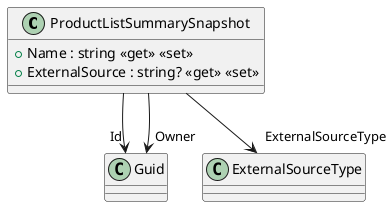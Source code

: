 @startuml
class ProductListSummarySnapshot {
    + Name : string <<get>> <<set>>
    + ExternalSource : string? <<get>> <<set>>
}
ProductListSummarySnapshot --> "Id" Guid
ProductListSummarySnapshot --> "Owner" Guid
ProductListSummarySnapshot --> "ExternalSourceType" ExternalSourceType
@enduml
